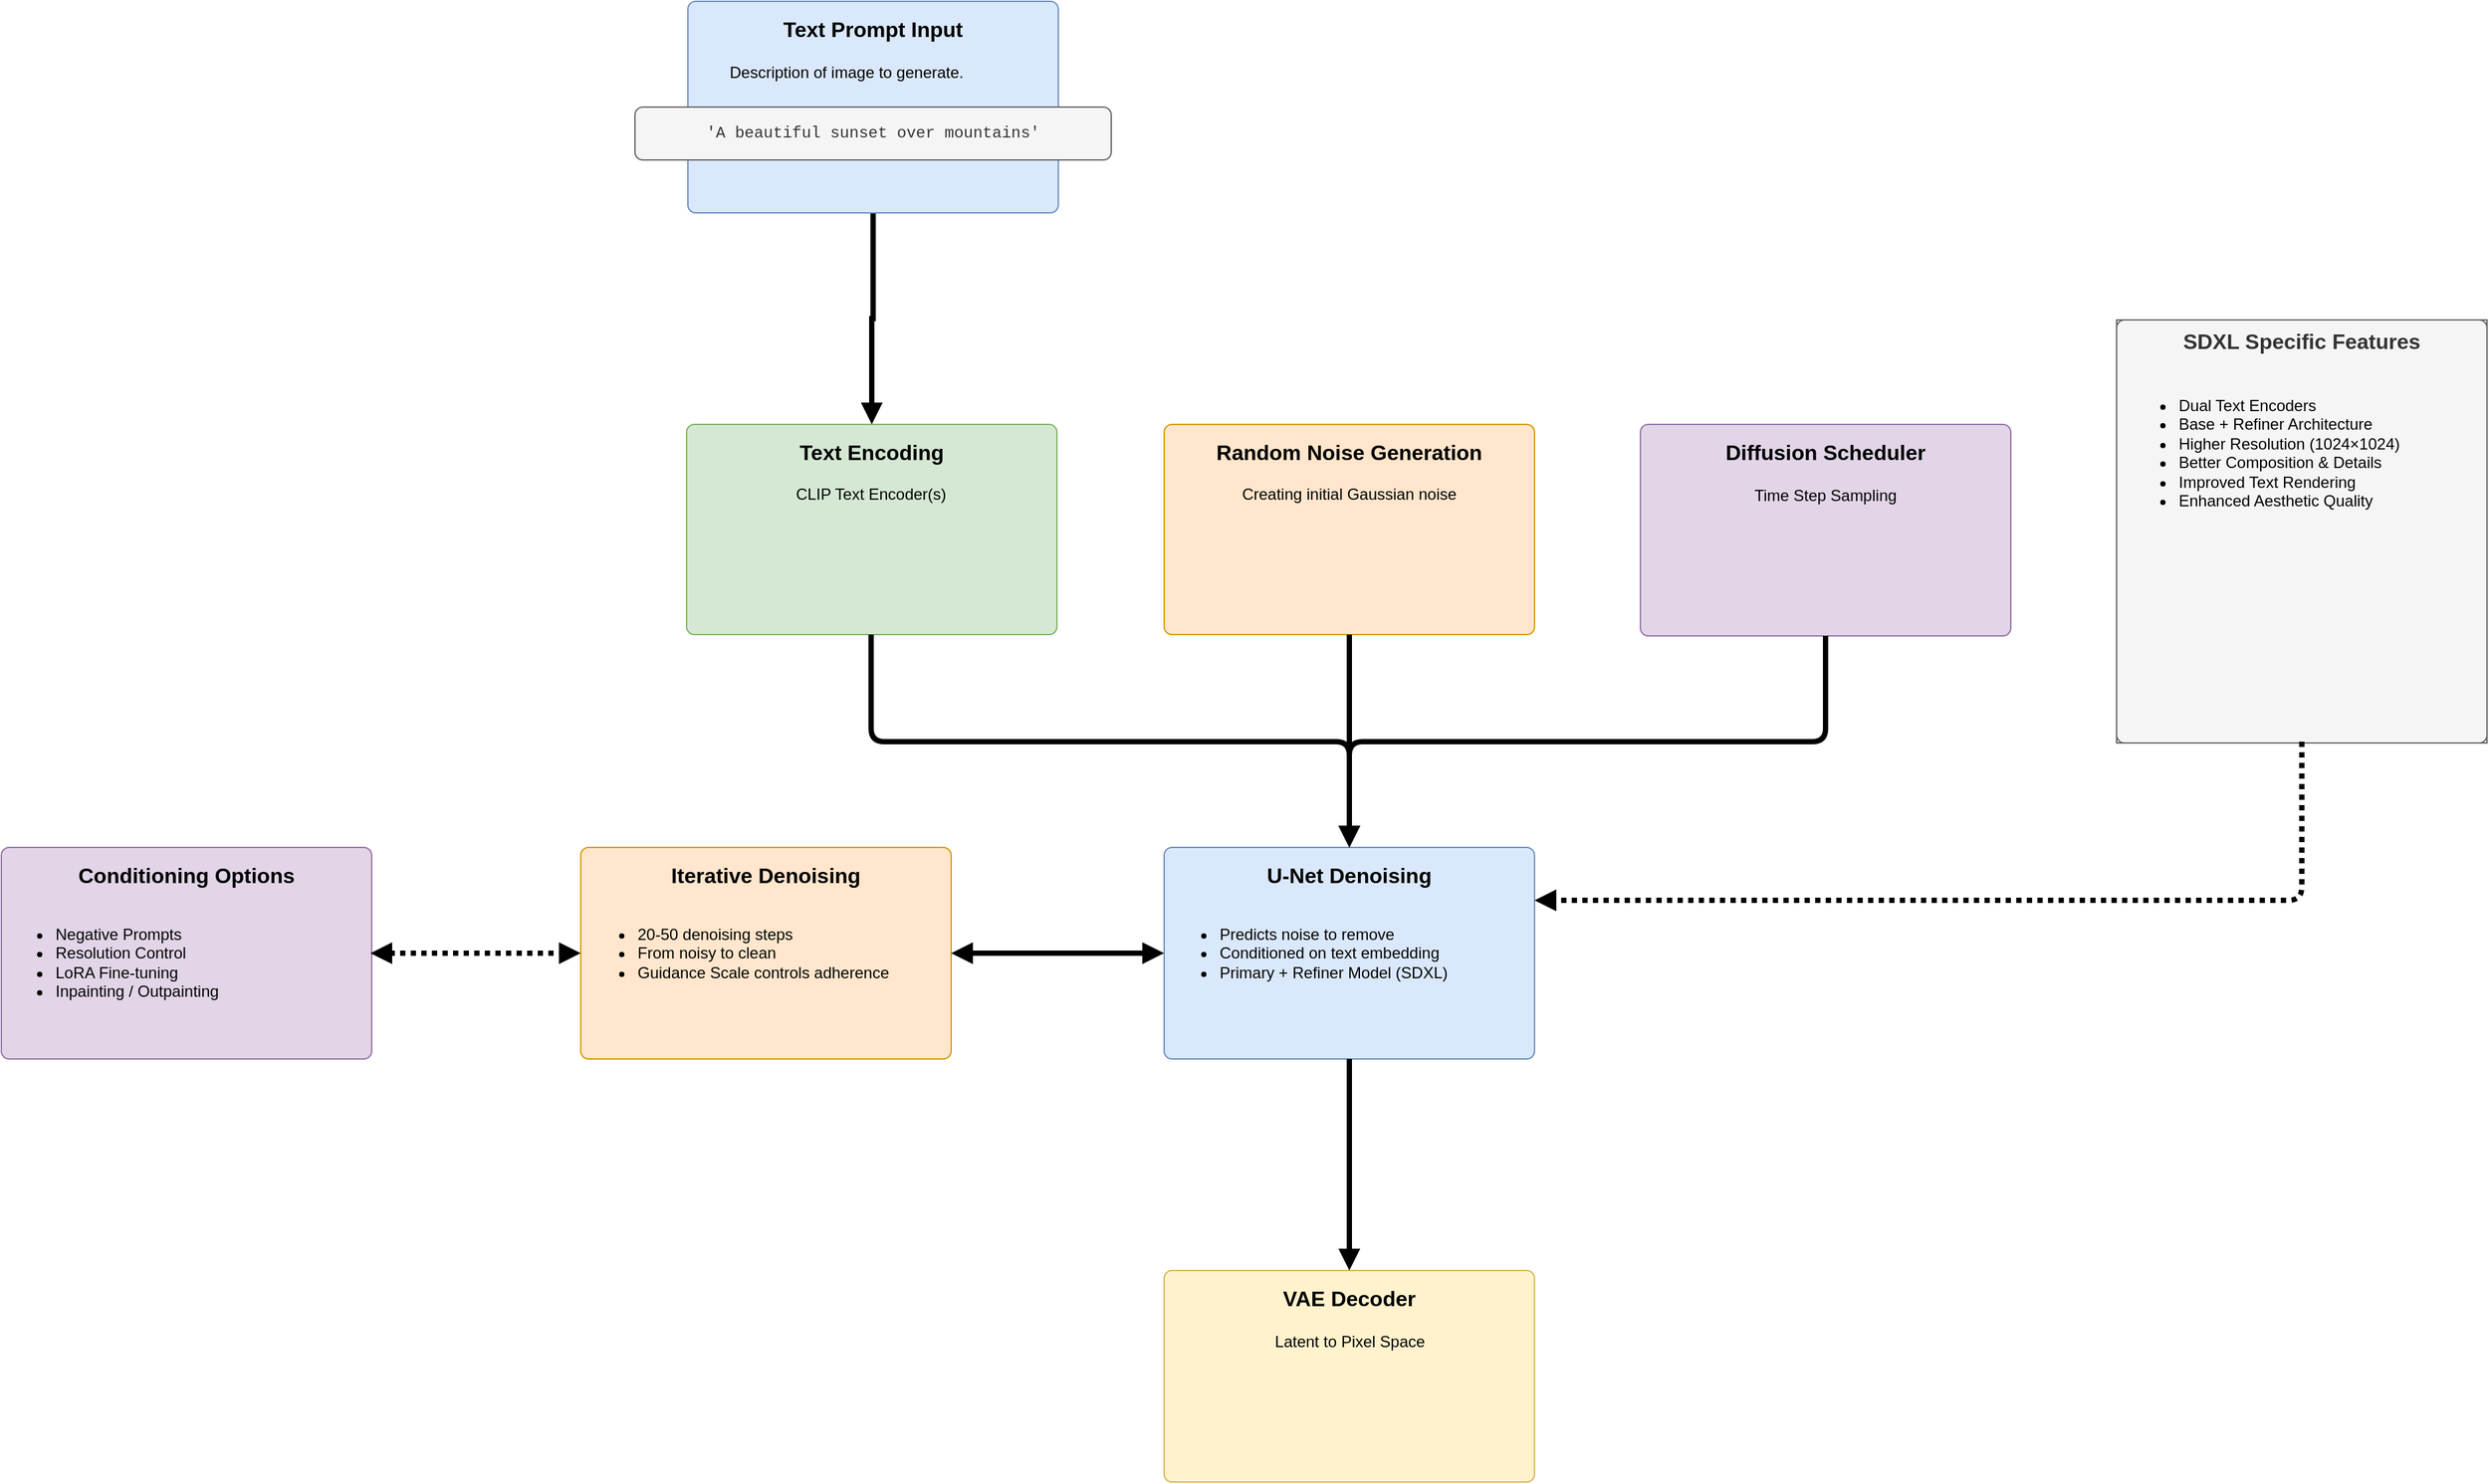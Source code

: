 <mxfile version="26.2.13">
  <diagram name="Page-1" id="J8aPvBlsK1GiFd-yu5tL">
    <mxGraphModel dx="2226" dy="1146" grid="1" gridSize="10" guides="1" tooltips="1" connect="1" arrows="1" fold="1" page="0" pageScale="1" pageWidth="827" pageHeight="1169" math="0" shadow="0">
      <root>
        <mxCell id="0" />
        <mxCell id="1" parent="0" />
        <mxCell id="zbgmXJrtY50v7vXIDk3Z-15" value="" style="group" parent="1" vertex="1" connectable="0">
          <mxGeometry x="-41" y="680" width="280" height="160" as="geometry" />
        </mxCell>
        <mxCell id="zbgmXJrtY50v7vXIDk3Z-11" value="Iterative Denoising" style="rounded=1;whiteSpace=wrap;html=1;fillColor=#ffe6cc;strokeColor=#d79b00;verticalAlign=top;spacingTop=5;fontStyle=1;fontSize=16;absoluteArcSize=1;arcSize=12;" parent="zbgmXJrtY50v7vXIDk3Z-15" vertex="1">
          <mxGeometry width="280" height="160" as="geometry" />
        </mxCell>
        <mxCell id="zbgmXJrtY50v7vXIDk3Z-12" value="&lt;ul&gt;&lt;li&gt;20-50 denoising steps&lt;/li&gt;&lt;li&gt;From noisy to clean&lt;/li&gt;&lt;li&gt;Guidance Scale controls adherence&lt;/li&gt;&lt;/ul&gt;" style="text;html=1;align=left;verticalAlign=top;whiteSpace=wrap;rounded=0;" parent="zbgmXJrtY50v7vXIDk3Z-15" vertex="1">
          <mxGeometry x="1" y="40" width="279" height="120" as="geometry" />
        </mxCell>
        <mxCell id="zbgmXJrtY50v7vXIDk3Z-16" value="" style="group" parent="1" vertex="1" connectable="0">
          <mxGeometry x="400" y="1000" width="280" height="160" as="geometry" />
        </mxCell>
        <mxCell id="zbgmXJrtY50v7vXIDk3Z-9" value="VAE Decoder" style="rounded=1;whiteSpace=wrap;html=1;fillColor=#fff2cc;strokeColor=#d6b656;verticalAlign=top;spacingTop=5;fontStyle=1;fontSize=16;absoluteArcSize=1;arcSize=12;" parent="zbgmXJrtY50v7vXIDk3Z-16" vertex="1">
          <mxGeometry width="280" height="160" as="geometry" />
        </mxCell>
        <mxCell id="zbgmXJrtY50v7vXIDk3Z-10" value="Latent to Pixel Space" style="text;html=1;align=center;verticalAlign=top;whiteSpace=wrap;rounded=0;" parent="zbgmXJrtY50v7vXIDk3Z-16" vertex="1">
          <mxGeometry x="1" y="40" width="279" height="120" as="geometry" />
        </mxCell>
        <mxCell id="zbgmXJrtY50v7vXIDk3Z-17" value="" style="group" parent="1" vertex="1" connectable="0">
          <mxGeometry x="-480" y="680" width="281" height="160" as="geometry" />
        </mxCell>
        <mxCell id="XI88yVdJsSXSmaiRrIyM-56" value="Conditioning Options" style="rounded=1;whiteSpace=wrap;html=1;fillColor=#e1d5e7;strokeColor=#9673a6;verticalAlign=top;fontSize=16;fontStyle=1;spacingTop=5;absoluteArcSize=1;arcSize=12;" parent="zbgmXJrtY50v7vXIDk3Z-17" vertex="1">
          <mxGeometry x="1" width="280" height="160" as="geometry" />
        </mxCell>
        <mxCell id="zbgmXJrtY50v7vXIDk3Z-7" value="&lt;ul&gt;&lt;li&gt;Negative Prompts&lt;/li&gt;&lt;li&gt;Resolution Control&lt;/li&gt;&lt;li&gt;LoRA Fine-tuning&lt;/li&gt;&lt;li&gt;Inpainting / Outpainting&lt;/li&gt;&lt;/ul&gt;" style="text;html=1;align=left;verticalAlign=top;whiteSpace=wrap;rounded=0;" parent="zbgmXJrtY50v7vXIDk3Z-17" vertex="1">
          <mxGeometry y="40" width="280" height="120" as="geometry" />
        </mxCell>
        <mxCell id="zbgmXJrtY50v7vXIDk3Z-18" value="" style="group" parent="1" vertex="1" connectable="0">
          <mxGeometry x="400" y="680" width="280" height="160" as="geometry" />
        </mxCell>
        <mxCell id="XI88yVdJsSXSmaiRrIyM-1" value="&lt;font style=&quot;font-size: 16px;&quot;&gt;U-Net Denoising&lt;/font&gt;" style="rounded=1;whiteSpace=wrap;html=1;fillColor=#dae8fc;strokeColor=#6c8ebf;spacingTop=5;fontStyle=1;verticalAlign=top;absoluteArcSize=1;arcSize=12;" parent="zbgmXJrtY50v7vXIDk3Z-18" vertex="1">
          <mxGeometry width="280" height="160" as="geometry" />
        </mxCell>
        <mxCell id="zbgmXJrtY50v7vXIDk3Z-8" value="&lt;ul&gt;&lt;li&gt;Predicts noise to remove&lt;/li&gt;&lt;li&gt;Conditioned on text embedding&lt;/li&gt;&lt;li&gt;Primary + Refiner Model (SDXL)&lt;/li&gt;&lt;/ul&gt;" style="text;html=1;align=left;verticalAlign=top;whiteSpace=wrap;rounded=0;spacing=2;" parent="zbgmXJrtY50v7vXIDk3Z-18" vertex="1">
          <mxGeometry y="40" width="280" height="120" as="geometry" />
        </mxCell>
        <mxCell id="zbgmXJrtY50v7vXIDk3Z-21" value="" style="group" parent="1" vertex="1" connectable="0">
          <mxGeometry x="760" y="360" width="280" height="160" as="geometry" />
        </mxCell>
        <mxCell id="XI88yVdJsSXSmaiRrIyM-4" value="Diffusion Scheduler" style="rounded=1;whiteSpace=wrap;html=1;fillColor=#e1d5e7;strokeColor=#9673a6;verticalAlign=top;fontStyle=1;fontSize=16;spacingTop=5;absoluteArcSize=1;arcSize=12;" parent="zbgmXJrtY50v7vXIDk3Z-21" vertex="1">
          <mxGeometry width="280" height="160" as="geometry" />
        </mxCell>
        <mxCell id="zbgmXJrtY50v7vXIDk3Z-5" value="Time Step Sampling" style="text;html=1;align=center;verticalAlign=top;whiteSpace=wrap;rounded=0;" parent="zbgmXJrtY50v7vXIDk3Z-21" vertex="1">
          <mxGeometry y="40" width="280" height="120" as="geometry" />
        </mxCell>
        <mxCell id="zbgmXJrtY50v7vXIDk3Z-22" value="" style="group;fillColor=#f5f5f5;fontColor=#333333;strokeColor=#666666;" parent="1" vertex="1" connectable="0">
          <mxGeometry x="1120" y="281" width="280" height="320" as="geometry" />
        </mxCell>
        <mxCell id="XI88yVdJsSXSmaiRrIyM-55" value="SDXL Specific Features" style="rounded=1;whiteSpace=wrap;html=1;fillColor=#f5f5f5;strokeColor=#666666;verticalAlign=top;fontStyle=1;fontSize=16;absoluteArcSize=1;arcSize=12;fontColor=#333333;" parent="zbgmXJrtY50v7vXIDk3Z-22" vertex="1">
          <mxGeometry width="280" height="320" as="geometry" />
        </mxCell>
        <mxCell id="zbgmXJrtY50v7vXIDk3Z-6" value="&lt;ul&gt;&lt;li&gt;Dual Text Encoders&lt;/li&gt;&lt;li&gt;Base + Refiner Architecture&lt;/li&gt;&lt;li&gt;Higher Resolution (1024×1024)&lt;/li&gt;&lt;li&gt;Better Composition &amp;amp; Details&lt;/li&gt;&lt;li&gt;Improved Text Rendering&lt;/li&gt;&lt;li&gt;Enhanced Aesthetic Quality&lt;/li&gt;&lt;/ul&gt;" style="text;html=1;align=left;verticalAlign=top;whiteSpace=wrap;rounded=0;spacingLeft=5;spacingRight=5;" parent="zbgmXJrtY50v7vXIDk3Z-22" vertex="1">
          <mxGeometry y="39" width="280" height="120" as="geometry" />
        </mxCell>
        <mxCell id="zbgmXJrtY50v7vXIDk3Z-24" style="edgeStyle=orthogonalEdgeStyle;rounded=0;orthogonalLoop=1;jettySize=auto;html=1;strokeWidth=4;endArrow=block;endFill=1;" parent="1" source="XI88yVdJsSXSmaiRrIyM-5" target="XI88yVdJsSXSmaiRrIyM-2" edge="1">
          <mxGeometry relative="1" as="geometry" />
        </mxCell>
        <mxCell id="zbgmXJrtY50v7vXIDk3Z-25" value="" style="group" parent="1" vertex="1" connectable="0">
          <mxGeometry y="40" width="360" height="160" as="geometry" />
        </mxCell>
        <mxCell id="XI88yVdJsSXSmaiRrIyM-5" value="Text Prompt Input" style="rounded=1;whiteSpace=wrap;html=1;fillColor=#dae8fc;strokeColor=#6c8ebf;verticalAlign=top;fontSize=16;fontStyle=1;spacingTop=5;absoluteArcSize=1;arcSize=12;" parent="zbgmXJrtY50v7vXIDk3Z-25" vertex="1">
          <mxGeometry x="40" width="280" height="160" as="geometry" />
        </mxCell>
        <mxCell id="zbgmXJrtY50v7vXIDk3Z-2" value="Description of image to generate." style="text;html=1;align=center;verticalAlign=top;whiteSpace=wrap;rounded=0;" parent="zbgmXJrtY50v7vXIDk3Z-25" vertex="1">
          <mxGeometry x="40" y="40" width="240" height="80" as="geometry" />
        </mxCell>
        <mxCell id="zbgmXJrtY50v7vXIDk3Z-1" value="&#39;A beautiful sunset over mountains&#39;" style="rounded=1;whiteSpace=wrap;html=1;fillColor=#f5f5f5;fontColor=#333333;strokeColor=#666666;fontFamily=Courier New;arcSize=12;absoluteArcSize=1;" parent="zbgmXJrtY50v7vXIDk3Z-25" vertex="1">
          <mxGeometry y="80" width="360" height="40" as="geometry" />
        </mxCell>
        <mxCell id="zbgmXJrtY50v7vXIDk3Z-26" value="" style="group" parent="1" vertex="1" connectable="0">
          <mxGeometry x="39" y="360" width="280" height="159" as="geometry" />
        </mxCell>
        <mxCell id="XI88yVdJsSXSmaiRrIyM-2" value="Text Encoding" style="rounded=1;whiteSpace=wrap;html=1;fillColor=#d5e8d4;strokeColor=#82b366;fontSize=16;fontStyle=1;spacingTop=5;verticalAlign=top;absoluteArcSize=1;arcSize=12;container=0;" parent="zbgmXJrtY50v7vXIDk3Z-26" vertex="1">
          <mxGeometry width="280" height="159" as="geometry" />
        </mxCell>
        <mxCell id="zbgmXJrtY50v7vXIDk3Z-3" value="CLIP Text Encoder(s)" style="text;html=1;align=center;verticalAlign=top;whiteSpace=wrap;rounded=0;container=0;" parent="zbgmXJrtY50v7vXIDk3Z-26" vertex="1">
          <mxGeometry y="39" width="279" height="120" as="geometry" />
        </mxCell>
        <mxCell id="zbgmXJrtY50v7vXIDk3Z-27" value="" style="group" parent="1" vertex="1" connectable="0">
          <mxGeometry x="400" y="360" width="280" height="159" as="geometry" />
        </mxCell>
        <mxCell id="XI88yVdJsSXSmaiRrIyM-3" value="Random Noise Generation" style="rounded=1;whiteSpace=wrap;html=1;fillColor=#ffe6cc;strokeColor=#d79b00;verticalAlign=top;spacingTop=5;fontStyle=1;fontSize=16;absoluteArcSize=1;arcSize=12;container=0;" parent="zbgmXJrtY50v7vXIDk3Z-27" vertex="1">
          <mxGeometry width="280" height="159" as="geometry" />
        </mxCell>
        <mxCell id="zbgmXJrtY50v7vXIDk3Z-4" value="Creating initial Gaussian noise" style="text;html=1;align=center;verticalAlign=top;whiteSpace=wrap;rounded=0;container=0;" parent="zbgmXJrtY50v7vXIDk3Z-27" vertex="1">
          <mxGeometry y="39" width="280" height="120" as="geometry" />
        </mxCell>
        <mxCell id="zbgmXJrtY50v7vXIDk3Z-28" style="edgeStyle=orthogonalEdgeStyle;rounded=1;orthogonalLoop=1;jettySize=auto;html=1;strokeWidth=4;endArrow=block;endFill=1;curved=0;" parent="1" source="zbgmXJrtY50v7vXIDk3Z-4" target="XI88yVdJsSXSmaiRrIyM-1" edge="1">
          <mxGeometry relative="1" as="geometry" />
        </mxCell>
        <mxCell id="zbgmXJrtY50v7vXIDk3Z-29" style="edgeStyle=orthogonalEdgeStyle;rounded=1;orthogonalLoop=1;jettySize=auto;html=1;entryX=0.5;entryY=0;entryDx=0;entryDy=0;strokeWidth=4;endArrow=block;endFill=1;curved=0;" parent="1" source="zbgmXJrtY50v7vXIDk3Z-3" target="XI88yVdJsSXSmaiRrIyM-1" edge="1">
          <mxGeometry relative="1" as="geometry">
            <Array as="points">
              <mxPoint x="179" y="600" />
              <mxPoint x="540" y="600" />
            </Array>
          </mxGeometry>
        </mxCell>
        <mxCell id="zbgmXJrtY50v7vXIDk3Z-30" style="edgeStyle=orthogonalEdgeStyle;rounded=1;orthogonalLoop=1;jettySize=auto;html=1;entryX=0.5;entryY=0;entryDx=0;entryDy=0;strokeWidth=4;endArrow=block;endFill=1;curved=0;" parent="1" source="zbgmXJrtY50v7vXIDk3Z-5" target="XI88yVdJsSXSmaiRrIyM-1" edge="1">
          <mxGeometry relative="1" as="geometry">
            <Array as="points">
              <mxPoint x="900" y="600" />
              <mxPoint x="540" y="600" />
            </Array>
          </mxGeometry>
        </mxCell>
        <mxCell id="zbgmXJrtY50v7vXIDk3Z-31" style="edgeStyle=orthogonalEdgeStyle;rounded=1;orthogonalLoop=1;jettySize=auto;html=1;entryX=1;entryY=0;entryDx=0;entryDy=0;strokeWidth=4;endArrow=block;endFill=1;curved=0;dashed=1;dashPattern=1 1;" parent="1" target="zbgmXJrtY50v7vXIDk3Z-8" edge="1">
          <mxGeometry relative="1" as="geometry">
            <mxPoint x="1260" y="600" as="sourcePoint" />
            <Array as="points">
              <mxPoint x="1260" y="720" />
            </Array>
          </mxGeometry>
        </mxCell>
        <mxCell id="zbgmXJrtY50v7vXIDk3Z-32" style="edgeStyle=orthogonalEdgeStyle;rounded=1;orthogonalLoop=1;jettySize=auto;html=1;strokeWidth=4;endArrow=block;endFill=1;curved=0;" parent="1" source="zbgmXJrtY50v7vXIDk3Z-8" target="zbgmXJrtY50v7vXIDk3Z-9" edge="1">
          <mxGeometry relative="1" as="geometry">
            <Array as="points">
              <mxPoint x="540" y="1000" />
              <mxPoint x="540" y="1000" />
            </Array>
          </mxGeometry>
        </mxCell>
        <mxCell id="zbgmXJrtY50v7vXIDk3Z-33" style="edgeStyle=orthogonalEdgeStyle;rounded=1;orthogonalLoop=1;jettySize=auto;html=1;endArrow=block;endFill=1;startArrow=block;startFill=1;strokeWidth=4;curved=0;dashed=1;dashPattern=1 1;" parent="1" source="zbgmXJrtY50v7vXIDk3Z-7" target="zbgmXJrtY50v7vXIDk3Z-11" edge="1">
          <mxGeometry relative="1" as="geometry">
            <mxPoint x="220" y="990" as="targetPoint" />
            <Array as="points">
              <mxPoint x="-130" y="760" />
              <mxPoint x="-130" y="760" />
            </Array>
          </mxGeometry>
        </mxCell>
        <mxCell id="zbgmXJrtY50v7vXIDk3Z-34" style="edgeStyle=orthogonalEdgeStyle;rounded=1;orthogonalLoop=1;jettySize=auto;html=1;curved=0;strokeWidth=4;endArrow=block;endFill=1;startArrow=block;startFill=1;" parent="1" source="XI88yVdJsSXSmaiRrIyM-1" target="zbgmXJrtY50v7vXIDk3Z-11" edge="1">
          <mxGeometry relative="1" as="geometry">
            <Array as="points">
              <mxPoint x="410" y="760" />
              <mxPoint x="410" y="760" />
            </Array>
          </mxGeometry>
        </mxCell>
      </root>
    </mxGraphModel>
  </diagram>
</mxfile>
